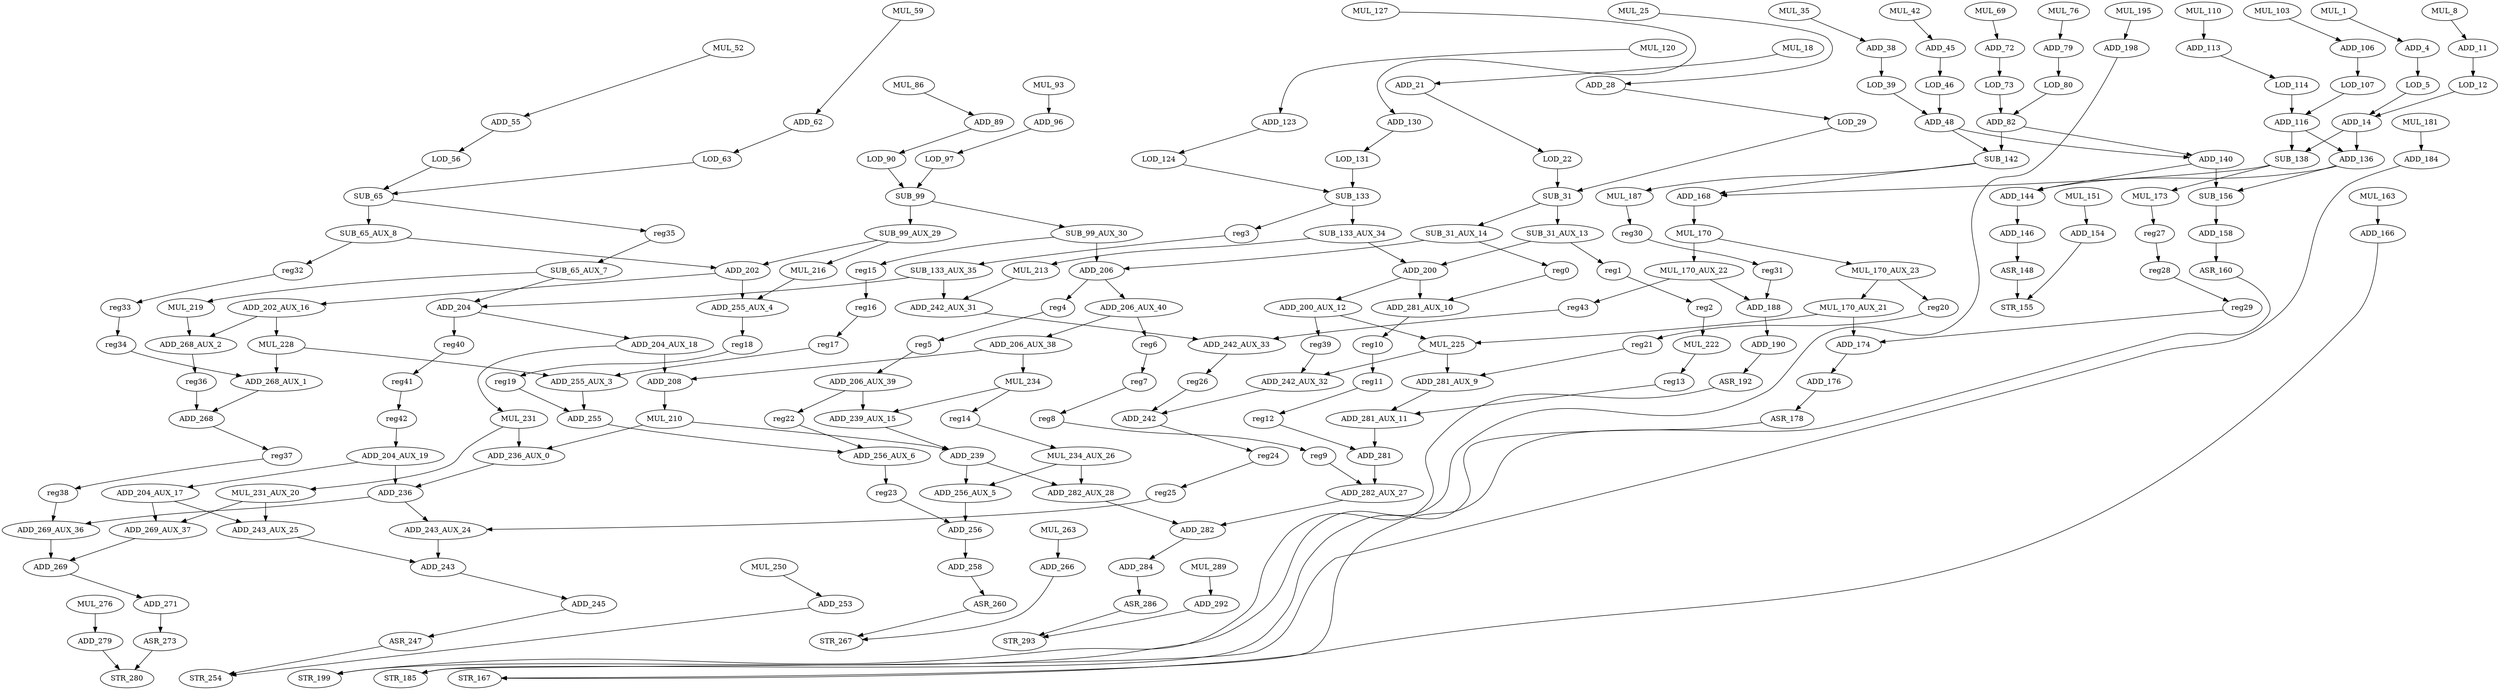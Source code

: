 digraph G {
    ADD_190;
    ASR_192;
    SUB_138;
    MUL_173;
    ADD_168;
    MUL_228;
    ADD_255_AUX_3;
    ADD_268_AUX_1;
    ADD_239_AUX_15;
    ADD_239;
    ADD_271;
    ASR_273;
    LOD_131;
    SUB_133;
    ADD_279;
    STR_280;
    ADD_255_AUX_4;
    reg18;
    ADD_256_AUX_5;
    ADD_282_AUX_28;
    LOD_12;
    ADD_14;
    ADD_284;
    ASR_286;
    SUB_133_AUX_34;
    MUL_213;
    ADD_200;
    ADD_206;
    ADD_206_AUX_40;
    reg4;
    ADD_292;
    STR_293;
    MUL_187;
    reg30;
    MUL_69;
    ADD_72;
    ADD_253;
    STR_254;
    SUB_156;
    ADD_158;
    ADD_106;
    LOD_107;
    MUL_263;
    ADD_266;
    ADD_204_AUX_18;
    ADD_208;
    MUL_231;
    SUB_133_AUX_35;
    ADD_242_AUX_31;
    ADD_204;
    SUB_31_AUX_13;
    reg1;
    LOD_63;
    SUB_65;
    MUL_225;
    ADD_242_AUX_32;
    ADD_281_AUX_9;
    ADD_28;
    LOD_29;
    ADD_202_AUX_16;
    ADD_268_AUX_2;
    ADD_146;
    ASR_148;
    SUB_99;
    SUB_99_AUX_29;
    SUB_99_AUX_30;
    MUL_25;
    ASR_260;
    STR_267;
    MUL_222;
    reg13;
    ADD_268;
    reg37;
    MUL_234;
    reg14;
    ADD_281_AUX_10;
    reg10;
    ADD_281_AUX_11;
    ADD_136;
    ADD_144;
    MUL_93;
    ADD_96;
    ADD_206_AUX_38;
    reg6;
    ADD_242;
    reg24;
    ADD_200_AUX_12;
    MUL_210;
    ADD_243_AUX_24;
    ADD_243;
    reg40;
    ADD_236_AUX_0;
    ADD_245;
    ASR_247;
    MUL_216;
    MUL_18;
    ADD_21;
    MUL_120;
    ADD_123;
    ADD_282;
    ADD_62;
    ASR_160;
    MUL_276;
    SUB_65_AUX_7;
    MUL_219;
    LOD_46;
    ADD_48;
    reg15;
    ADD_255;
    ADD_256_AUX_6;
    MUL_163;
    ADD_166;
    ADD_269;
    MUL_110;
    ADD_113;
    MUL_86;
    ADD_89;
    ADD_198;
    STR_199;
    ADD_184;
    STR_185;
    MUL_234_AUX_26;
    LOD_90;
    ADD_204_AUX_19;
    ADD_236;
    ADD_204_AUX_17;
    MUL_195;
    ADD_174;
    ADD_176;
    MUL_151;
    ADD_154;
    ASR_178;
    ADD_206_AUX_39;
    reg22;
    STR_167;
    MUL_170;
    MUL_170_AUX_23;
    MUL_170_AUX_22;
    MUL_231_AUX_20;
    LOD_97;
    MUL_127;
    ADD_130;
    ADD_269_AUX_36;
    SUB_142;
    ADD_140;
    ADD_282_AUX_27;
    ADD_82;
    reg3;
    LOD_80;
    ADD_243_AUX_25;
    MUL_42;
    ADD_45;
    ADD_269_AUX_37;
    ADD_116;
    ADD_242_AUX_33;
    reg26;
    reg23;
    SUB_31;
    ADD_202;
    ADD_4;
    LOD_5;
    LOD_39;
    MUL_52;
    ADD_55;
    LOD_124;
    MUL_289;
    SUB_65_AUX_8;
    reg32;
    ADD_256;
    MUL_59;
    STR_155;
    LOD_73;
    MUL_76;
    ADD_79;
    LOD_22;
    reg36;
    ADD_281;
    MUL_250;
    MUL_8;
    ADD_11;
    SUB_31_AUX_14;
    ADD_258;
    ADD_38;
    MUL_170_AUX_21;
    reg20;
    reg27;
    ADD_188;
    reg39;
    LOD_114;
    MUL_35;
    LOD_56;
    reg0;
    reg43;
    MUL_181;
    MUL_1;
    reg35;
    MUL_103;
    reg16;
    reg17;
    reg38;
    reg28;
    reg29;
    reg25;
    reg7;
    reg8;
    reg9;
    reg21;
    reg41;
    reg42;
    reg5;
    reg2;
    reg11;
    reg12;
    reg19;
    reg33;
    reg34;
    reg31;
    ADD_190 -> ASR_192 [weight=0];
    ASR_192 -> STR_199 [weight=0];
    SUB_138 -> MUL_173 [weight=0];
    SUB_138 -> ADD_168 [weight=0];
    MUL_173 -> reg27 [weight=0];
    ADD_168 -> MUL_170 [weight=5];
    MUL_228 -> ADD_255_AUX_3 [weight=0];
    MUL_228 -> ADD_268_AUX_1 [weight=1];
    ADD_255_AUX_3 -> ADD_255 [weight=0];
    ADD_268_AUX_1 -> ADD_268 [weight=0];
    ADD_239_AUX_15 -> ADD_239 [weight=0];
    ADD_239 -> ADD_256_AUX_5 [weight=1];
    ADD_239 -> ADD_282_AUX_28 [weight=0];
    ADD_271 -> ASR_273 [weight=0];
    ASR_273 -> STR_280 [weight=0];
    LOD_131 -> SUB_133 [weight=1];
    SUB_133 -> reg3 [weight=0];
    SUB_133 -> SUB_133_AUX_34 [weight=3];
    ADD_279 -> STR_280 [weight=0];
    ADD_255_AUX_4 -> reg18 [weight=6];
    reg18 -> reg19 [weight=0];
    ADD_256_AUX_5 -> ADD_256 [weight=3];
    ADD_282_AUX_28 -> ADD_282 [weight=0];
    LOD_12 -> ADD_14 [weight=0];
    ADD_14 -> ADD_136 [weight=3];
    ADD_14 -> SUB_138 [weight=0];
    ADD_284 -> ASR_286 [weight=0];
    ASR_286 -> STR_293 [weight=0];
    SUB_133_AUX_34 -> MUL_213 [weight=0];
    SUB_133_AUX_34 -> ADD_200 [weight=0];
    MUL_213 -> ADD_242_AUX_31 [weight=0];
    ADD_200 -> ADD_281_AUX_10 [weight=4];
    ADD_200 -> ADD_200_AUX_12 [weight=1];
    ADD_206 -> ADD_206_AUX_40 [weight=0];
    ADD_206 -> reg4 [weight=0];
    ADD_206_AUX_40 -> ADD_206_AUX_38 [weight=0];
    ADD_206_AUX_40 -> reg6 [weight=0];
    reg4 -> reg5 [weight=0];
    ADD_292 -> STR_293 [weight=0];
    MUL_187 -> reg30 [weight=0];
    reg30 -> reg31 [weight=0];
    MUL_69 -> ADD_72 [weight=0];
    ADD_72 -> LOD_73 [weight=0];
    ADD_253 -> STR_254 [weight=0];
    SUB_156 -> ADD_158 [weight=1];
    ADD_158 -> ASR_160 [weight=1];
    ADD_106 -> LOD_107 [weight=1];
    LOD_107 -> ADD_116 [weight=0];
    MUL_263 -> ADD_266 [weight=0];
    ADD_266 -> STR_267 [weight=0];
    ADD_204_AUX_18 -> ADD_208 [weight=5];
    ADD_204_AUX_18 -> MUL_231 [weight=0];
    ADD_208 -> MUL_210 [weight=2];
    MUL_231 -> ADD_236_AUX_0 [weight=3];
    MUL_231 -> MUL_231_AUX_20 [weight=0];
    SUB_133_AUX_35 -> ADD_242_AUX_31 [weight=2];
    SUB_133_AUX_35 -> ADD_204 [weight=0];
    ADD_242_AUX_31 -> ADD_242_AUX_33 [weight=0];
    ADD_204 -> ADD_204_AUX_18 [weight=0];
    ADD_204 -> reg40 [weight=2];
    SUB_31_AUX_13 -> ADD_200 [weight=0];
    SUB_31_AUX_13 -> reg1 [weight=0];
    reg1 -> reg2 [weight=0];
    LOD_63 -> SUB_65 [weight=0];
    SUB_65 -> SUB_65_AUX_8 [weight=1];
    SUB_65 -> reg35 [weight=0];
    MUL_225 -> ADD_242_AUX_32 [weight=2];
    MUL_225 -> ADD_281_AUX_9 [weight=4];
    ADD_242_AUX_32 -> ADD_242 [weight=0];
    ADD_281_AUX_9 -> ADD_281_AUX_11 [weight=0];
    ADD_28 -> LOD_29 [weight=0];
    LOD_29 -> SUB_31 [weight=0];
    ADD_202_AUX_16 -> MUL_228 [weight=2];
    ADD_202_AUX_16 -> ADD_268_AUX_2 [weight=0];
    ADD_268_AUX_2 -> reg36 [weight=0];
    ADD_146 -> ASR_148 [weight=1];
    ASR_148 -> STR_155 [weight=1];
    SUB_99 -> SUB_99_AUX_29 [weight=2];
    SUB_99 -> SUB_99_AUX_30 [weight=0];
    SUB_99_AUX_29 -> MUL_216 [weight=0];
    SUB_99_AUX_29 -> ADD_202 [weight=0];
    SUB_99_AUX_30 -> reg15 [weight=0];
    SUB_99_AUX_30 -> ADD_206 [weight=1];
    MUL_25 -> ADD_28 [weight=0];
    ASR_260 -> STR_267 [weight=0];
    MUL_222 -> reg13 [weight=0];
    reg13 -> ADD_281_AUX_11 [weight=0];
    ADD_268 -> reg37 [weight=0];
    reg37 -> reg38 [weight=0];
    MUL_234 -> reg14 [weight=0];
    MUL_234 -> ADD_239_AUX_15 [weight=0];
    reg14 -> MUL_234_AUX_26 [weight=0];
    ADD_281_AUX_10 -> reg10 [weight=0];
    reg10 -> reg11 [weight=1];
    ADD_281_AUX_11 -> ADD_281 [weight=2];
    ADD_136 -> ADD_144 [weight=0];
    ADD_136 -> SUB_156 [weight=0];
    ADD_144 -> ADD_146 [weight=3];
    MUL_93 -> ADD_96 [weight=1];
    ADD_96 -> LOD_97 [weight=0];
    ADD_206_AUX_38 -> ADD_208 [weight=0];
    ADD_206_AUX_38 -> MUL_234 [weight=3];
    reg6 -> reg7 [weight=0];
    ADD_242 -> reg24 [weight=0];
    reg24 -> reg25 [weight=0];
    ADD_200_AUX_12 -> MUL_225 [weight=0];
    ADD_200_AUX_12 -> reg39 [weight=0];
    MUL_210 -> ADD_236_AUX_0 [weight=0];
    MUL_210 -> ADD_239 [weight=0];
    ADD_243_AUX_24 -> ADD_243 [weight=3];
    ADD_243 -> ADD_245 [weight=0];
    reg40 -> reg41 [weight=0];
    ADD_236_AUX_0 -> ADD_236 [weight=0];
    ADD_245 -> ASR_247 [weight=0];
    ASR_247 -> STR_254 [weight=0];
    MUL_216 -> ADD_255_AUX_4 [weight=0];
    MUL_18 -> ADD_21 [weight=0];
    ADD_21 -> LOD_22 [weight=0];
    MUL_120 -> ADD_123 [weight=0];
    ADD_123 -> LOD_124 [weight=0];
    ADD_282 -> ADD_284 [weight=0];
    ADD_62 -> LOD_63 [weight=0];
    ASR_160 -> STR_167 [weight=0];
    MUL_276 -> ADD_279 [weight=1];
    SUB_65_AUX_7 -> MUL_219 [weight=0];
    SUB_65_AUX_7 -> ADD_204 [weight=0];
    MUL_219 -> ADD_268_AUX_2 [weight=0];
    LOD_46 -> ADD_48 [weight=5];
    ADD_48 -> SUB_142 [weight=0];
    ADD_48 -> ADD_140 [weight=0];
    reg15 -> reg16 [weight=0];
    ADD_255 -> ADD_256_AUX_6 [weight=0];
    ADD_256_AUX_6 -> reg23 [weight=1];
    MUL_163 -> ADD_166 [weight=0];
    ADD_166 -> STR_167 [weight=0];
    ADD_269 -> ADD_271 [weight=0];
    MUL_110 -> ADD_113 [weight=4];
    ADD_113 -> LOD_114 [weight=0];
    MUL_86 -> ADD_89 [weight=0];
    ADD_89 -> LOD_90 [weight=0];
    ADD_198 -> STR_199 [weight=0];
    ADD_184 -> STR_185 [weight=0];
    MUL_234_AUX_26 -> ADD_282_AUX_28 [weight=1];
    MUL_234_AUX_26 -> ADD_256_AUX_5 [weight=0];
    LOD_90 -> SUB_99 [weight=1];
    ADD_204_AUX_19 -> ADD_236 [weight=4];
    ADD_204_AUX_19 -> ADD_204_AUX_17 [weight=0];
    ADD_236 -> ADD_269_AUX_36 [weight=0];
    ADD_236 -> ADD_243_AUX_24 [weight=0];
    ADD_204_AUX_17 -> ADD_243_AUX_25 [weight=0];
    ADD_204_AUX_17 -> ADD_269_AUX_37 [weight=0];
    MUL_195 -> ADD_198 [weight=0];
    ADD_174 -> ADD_176 [weight=0];
    ADD_176 -> ASR_178 [weight=0];
    MUL_151 -> ADD_154 [weight=0];
    ADD_154 -> STR_155 [weight=0];
    ASR_178 -> STR_185 [weight=0];
    ADD_206_AUX_39 -> reg22 [weight=0];
    ADD_206_AUX_39 -> ADD_239_AUX_15 [weight=3];
    reg22 -> ADD_256_AUX_6 [weight=0];
    MUL_170 -> MUL_170_AUX_23 [weight=0];
    MUL_170 -> MUL_170_AUX_22 [weight=2];
    MUL_170_AUX_23 -> MUL_170_AUX_21 [weight=0];
    MUL_170_AUX_23 -> reg20 [weight=0];
    MUL_170_AUX_22 -> ADD_188 [weight=0];
    MUL_170_AUX_22 -> reg43 [weight=0];
    MUL_231_AUX_20 -> ADD_269_AUX_37 [weight=0];
    MUL_231_AUX_20 -> ADD_243_AUX_25 [weight=1];
    LOD_97 -> SUB_99 [weight=1];
    MUL_127 -> ADD_130 [weight=0];
    ADD_130 -> LOD_131 [weight=0];
    ADD_269_AUX_36 -> ADD_269 [weight=3];
    SUB_142 -> MUL_187 [weight=0];
    SUB_142 -> ADD_168 [weight=0];
    ADD_140 -> ADD_144 [weight=1];
    ADD_140 -> SUB_156 [weight=2];
    ADD_282_AUX_27 -> ADD_282 [weight=0];
    ADD_82 -> SUB_142 [weight=1];
    ADD_82 -> ADD_140 [weight=0];
    reg3 -> SUB_133_AUX_35 [weight=0];
    LOD_80 -> ADD_82 [weight=0];
    ADD_243_AUX_25 -> ADD_243 [weight=0];
    MUL_42 -> ADD_45 [weight=0];
    ADD_45 -> LOD_46 [weight=0];
    ADD_269_AUX_37 -> ADD_269 [weight=0];
    ADD_116 -> ADD_136 [weight=1];
    ADD_116 -> SUB_138 [weight=4];
    ADD_242_AUX_33 -> reg26 [weight=0];
    reg26 -> ADD_242 [weight=0];
    reg23 -> ADD_256 [weight=1];
    SUB_31 -> SUB_31_AUX_14 [weight=0];
    SUB_31 -> SUB_31_AUX_13 [weight=3];
    ADD_202 -> ADD_202_AUX_16 [weight=0];
    ADD_202 -> ADD_255_AUX_4 [weight=1];
    ADD_4 -> LOD_5 [weight=0];
    LOD_5 -> ADD_14 [weight=0];
    LOD_39 -> ADD_48 [weight=2];
    MUL_52 -> ADD_55 [weight=0];
    ADD_55 -> LOD_56 [weight=0];
    LOD_124 -> SUB_133 [weight=0];
    MUL_289 -> ADD_292 [weight=0];
    SUB_65_AUX_8 -> ADD_202 [weight=0];
    SUB_65_AUX_8 -> reg32 [weight=0];
    reg32 -> reg33 [weight=0];
    ADD_256 -> ADD_258 [weight=1];
    MUL_59 -> ADD_62 [weight=0];
    LOD_73 -> ADD_82 [weight=0];
    MUL_76 -> ADD_79 [weight=0];
    ADD_79 -> LOD_80 [weight=1];
    LOD_22 -> SUB_31 [weight=1];
    reg36 -> ADD_268 [weight=2];
    ADD_281 -> ADD_282_AUX_27 [weight=3];
    MUL_250 -> ADD_253 [weight=0];
    MUL_8 -> ADD_11 [weight=0];
    ADD_11 -> LOD_12 [weight=1];
    SUB_31_AUX_14 -> reg0 [weight=0];
    SUB_31_AUX_14 -> ADD_206 [weight=0];
    ADD_258 -> ASR_260 [weight=0];
    ADD_38 -> LOD_39 [weight=1];
    MUL_170_AUX_21 -> ADD_174 [weight=5];
    MUL_170_AUX_21 -> MUL_225 [weight=0];
    reg20 -> reg21 [weight=0];
    reg27 -> reg28 [weight=0];
    ADD_188 -> ADD_190 [weight=0];
    reg39 -> ADD_242_AUX_32 [weight=0];
    LOD_114 -> ADD_116 [weight=2];
    MUL_35 -> ADD_38 [weight=0];
    LOD_56 -> SUB_65 [weight=0];
    reg0 -> ADD_281_AUX_10 [weight=0];
    reg43 -> ADD_242_AUX_33 [weight=0];
    MUL_181 -> ADD_184 [weight=0];
    MUL_1 -> ADD_4 [weight=0];
    reg35 -> SUB_65_AUX_7 [weight=0];
    MUL_103 -> ADD_106 [weight=0];
    reg16 -> reg17 [weight=0];
    reg17 -> ADD_255_AUX_3 [weight=0];
    reg38 -> ADD_269_AUX_36 [weight=0];
    reg28 -> reg29 [weight=0];
    reg29 -> ADD_174 [weight=0];
    reg25 -> ADD_243_AUX_24 [weight=0];
    reg7 -> reg8 [weight=0];
    reg8 -> reg9 [weight=0];
    reg9 -> ADD_282_AUX_27 [weight=0];
    reg21 -> ADD_281_AUX_9 [weight=0];
    reg41 -> reg42 [weight=0];
    reg42 -> ADD_204_AUX_19 [weight=0];
    reg5 -> ADD_206_AUX_39 [weight=0];
    reg2 -> MUL_222 [weight=0];
    reg11 -> reg12 [weight=0];
    reg12 -> ADD_281 [weight=0];
    reg19 -> ADD_255 [weight=0];
    reg33 -> reg34 [weight=0];
    reg34 -> ADD_268_AUX_1 [weight=0];
    reg31 -> ADD_188 [weight=0];
}
